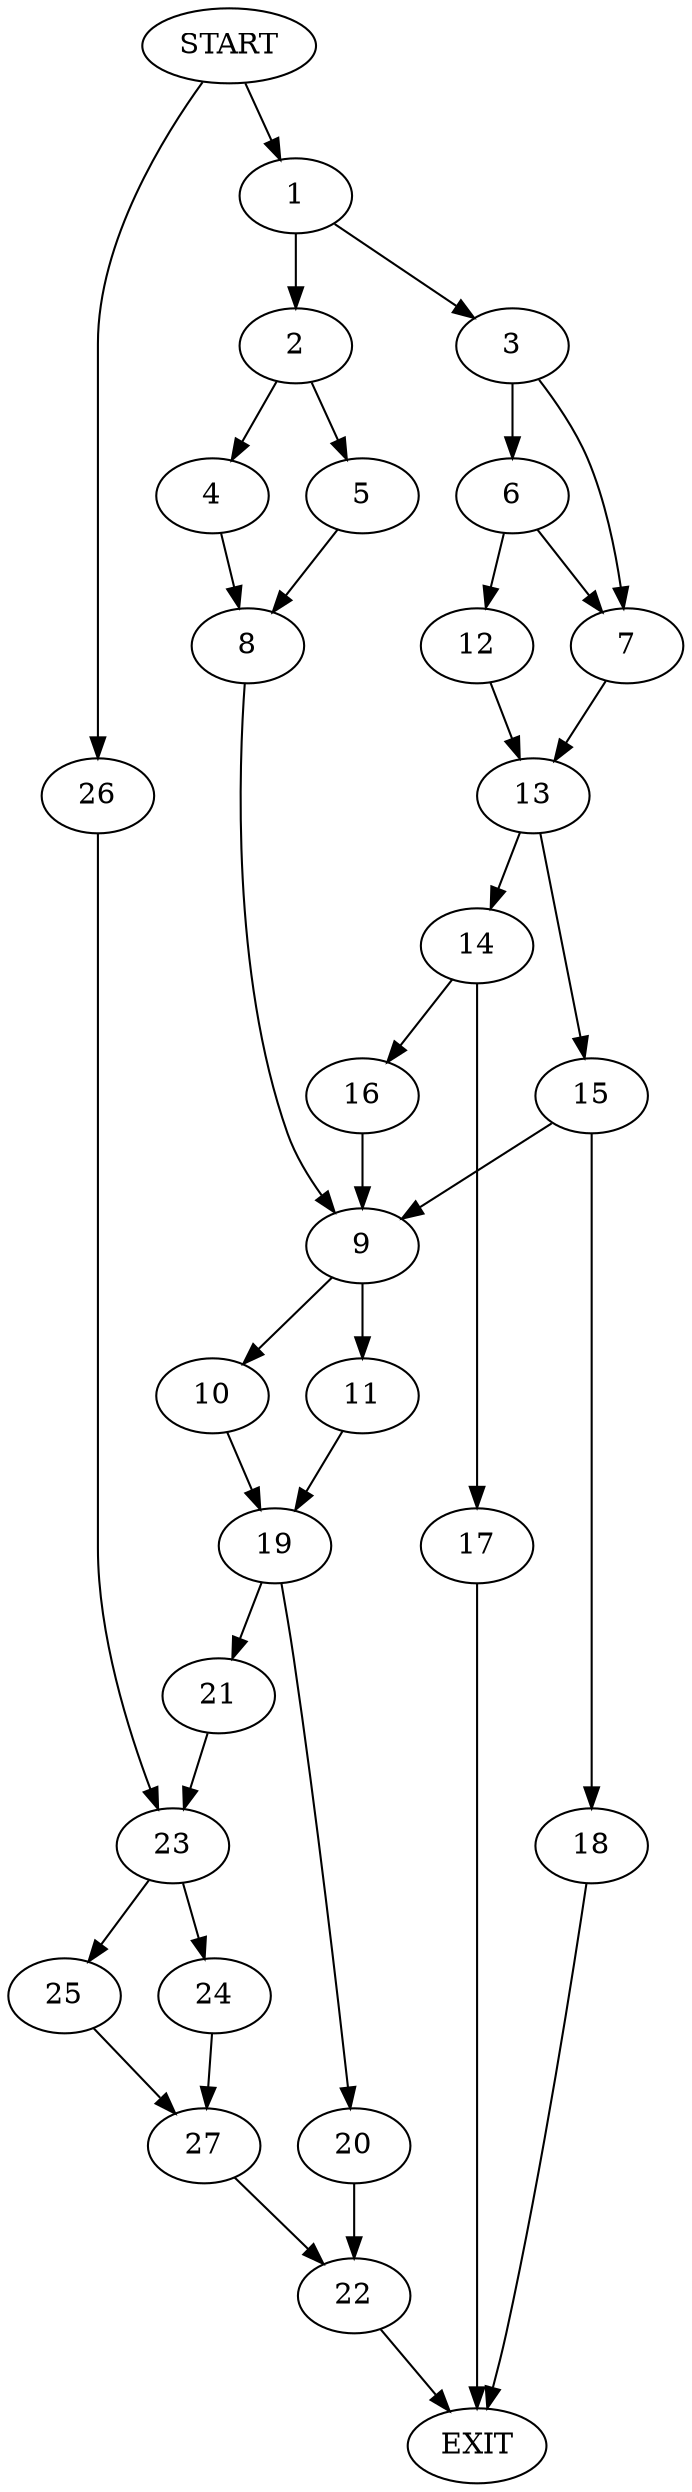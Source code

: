 digraph {
0 [label="START"]
28 [label="EXIT"]
0 -> 1
1 -> 2
1 -> 3
2 -> 4
2 -> 5
3 -> 6
3 -> 7
4 -> 8
5 -> 8
8 -> 9
9 -> 10
9 -> 11
6 -> 12
6 -> 7
7 -> 13
12 -> 13
13 -> 14
13 -> 15
14 -> 16
14 -> 17
15 -> 9
15 -> 18
16 -> 9
17 -> 28
18 -> 28
11 -> 19
10 -> 19
19 -> 20
19 -> 21
20 -> 22
21 -> 23
23 -> 24
23 -> 25
0 -> 26
26 -> 23
24 -> 27
25 -> 27
27 -> 22
22 -> 28
}
